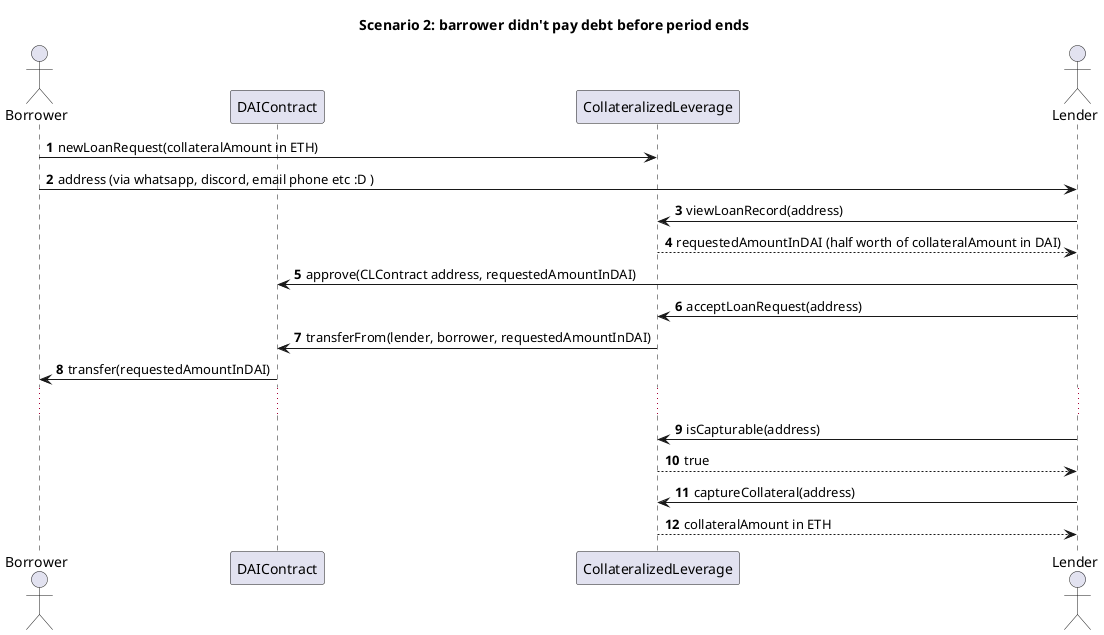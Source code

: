 @startuml scenario2
autonumber

title "Scenario 2: barrower didn't pay debt before period ends"

actor Borrower
participant DAIContract
participant CollateralizedLeverage as CLContract
actor Lender

Borrower -> CLContract: newLoanRequest(collateralAmount in ETH)
Borrower -> Lender: address (via whatsapp, discord, email phone etc :D )
Lender -> CLContract: viewLoanRecord(address)
CLContract --> Lender: requestedAmountInDAI (half worth of collateralAmount in DAI)
Lender -> DAIContract: approve(CLContract address, requestedAmountInDAI)
Lender -> CLContract: acceptLoanRequest(address)
CLContract -> DAIContract: transferFrom(lender, borrower, requestedAmountInDAI)
DAIContract -> Borrower: transfer(requestedAmountInDAI)
...
Lender -> CLContract: isCapturable(address)
CLContract --> Lender: true
Lender -> CLContract: captureCollateral(address)
CLContract --> Lender: collateralAmount in ETH

@enduml